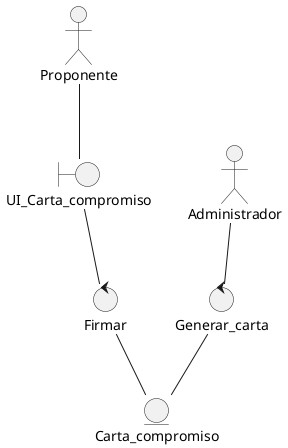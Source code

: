 @startuml
@startuml Generar carta de compromiso
actor Proponente
actor Administrador
boundary UI_Carta_compromiso
control Generar_carta
entity Carta_compromiso
control Firmar

Proponente -- UI_Carta_compromiso
UI_Carta_compromiso -- Firmar
Firmar -- Carta_compromiso
Administrador -- Generar_carta
Generar_carta -- Carta_compromiso

@enduml